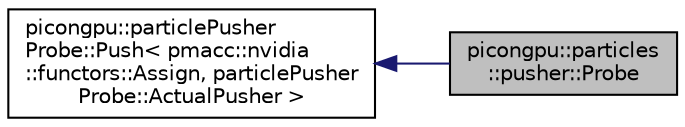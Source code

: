 digraph "picongpu::particles::pusher::Probe"
{
 // LATEX_PDF_SIZE
  edge [fontname="Helvetica",fontsize="10",labelfontname="Helvetica",labelfontsize="10"];
  node [fontname="Helvetica",fontsize="10",shape=record];
  rankdir="LR";
  Node1 [label="picongpu::particles\l::pusher::Probe",height=0.2,width=0.4,color="black", fillcolor="grey75", style="filled", fontcolor="black",tooltip=" "];
  Node2 -> Node1 [dir="back",color="midnightblue",fontsize="10",style="solid",fontname="Helvetica"];
  Node2 [label="picongpu::particlePusher\lProbe::Push\< pmacc::nvidia\l::functors::Assign, particlePusher\lProbe::ActualPusher \>",height=0.2,width=0.4,color="black", fillcolor="white", style="filled",URL="$structpicongpu_1_1particle_pusher_probe_1_1_push.html",tooltip=" "];
}
